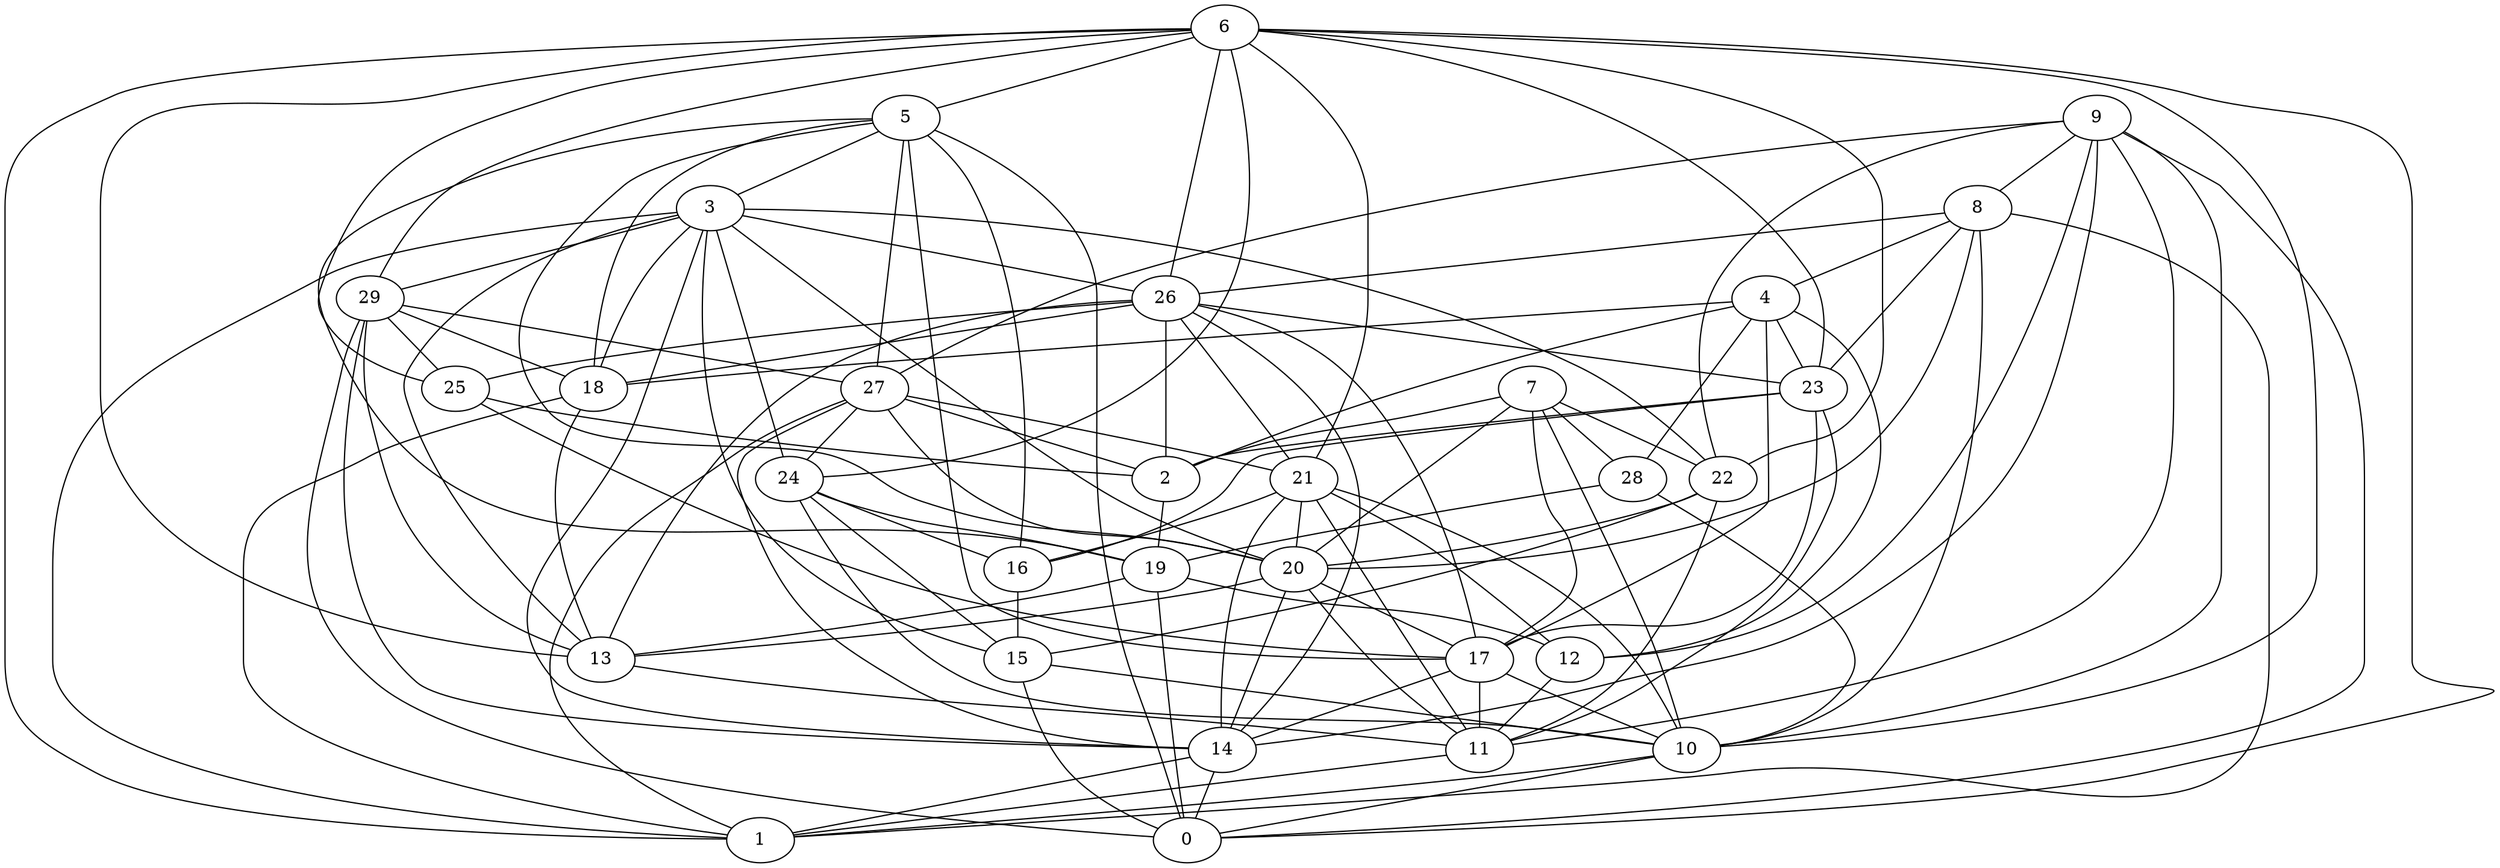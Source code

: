 digraph GG_graph {

subgraph G_graph {
edge [color = black]
"11" -> "1" [dir = none]
"18" -> "13" [dir = none]
"18" -> "1" [dir = none]
"13" -> "11" [dir = none]
"15" -> "0" [dir = none]
"29" -> "13" [dir = none]
"29" -> "18" [dir = none]
"29" -> "14" [dir = none]
"4" -> "18" [dir = none]
"4" -> "2" [dir = none]
"4" -> "28" [dir = none]
"4" -> "17" [dir = none]
"8" -> "20" [dir = none]
"8" -> "23" [dir = none]
"8" -> "4" [dir = none]
"16" -> "15" [dir = none]
"3" -> "13" [dir = none]
"3" -> "15" [dir = none]
"6" -> "5" [dir = none]
"6" -> "26" [dir = none]
"19" -> "12" [dir = none]
"26" -> "25" [dir = none]
"26" -> "14" [dir = none]
"26" -> "18" [dir = none]
"24" -> "16" [dir = none]
"24" -> "19" [dir = none]
"24" -> "15" [dir = none]
"9" -> "12" [dir = none]
"9" -> "11" [dir = none]
"9" -> "14" [dir = none]
"9" -> "22" [dir = none]
"9" -> "10" [dir = none]
"9" -> "0" [dir = none]
"9" -> "27" [dir = none]
"17" -> "14" [dir = none]
"22" -> "20" [dir = none]
"22" -> "11" [dir = none]
"27" -> "20" [dir = none]
"27" -> "24" [dir = none]
"27" -> "2" [dir = none]
"7" -> "20" [dir = none]
"7" -> "22" [dir = none]
"7" -> "17" [dir = none]
"7" -> "28" [dir = none]
"10" -> "0" [dir = none]
"5" -> "0" [dir = none]
"5" -> "19" [dir = none]
"5" -> "18" [dir = none]
"5" -> "16" [dir = none]
"23" -> "2" [dir = none]
"23" -> "11" [dir = none]
"21" -> "20" [dir = none]
"21" -> "11" [dir = none]
"21" -> "10" [dir = none]
"20" -> "13" [dir = none]
"20" -> "17" [dir = none]
"25" -> "17" [dir = none]
"2" -> "19" [dir = none]
"26" -> "17" [dir = none]
"29" -> "27" [dir = none]
"6" -> "1" [dir = none]
"9" -> "8" [dir = none]
"23" -> "16" [dir = none]
"6" -> "0" [dir = none]
"3" -> "18" [dir = none]
"26" -> "21" [dir = none]
"8" -> "10" [dir = none]
"19" -> "0" [dir = none]
"3" -> "24" [dir = none]
"29" -> "25" [dir = none]
"4" -> "12" [dir = none]
"26" -> "23" [dir = none]
"27" -> "14" [dir = none]
"19" -> "13" [dir = none]
"26" -> "13" [dir = none]
"21" -> "12" [dir = none]
"28" -> "19" [dir = none]
"7" -> "2" [dir = none]
"29" -> "0" [dir = none]
"25" -> "2" [dir = none]
"28" -> "10" [dir = none]
"6" -> "21" [dir = none]
"21" -> "14" [dir = none]
"12" -> "11" [dir = none]
"21" -> "16" [dir = none]
"6" -> "29" [dir = none]
"6" -> "10" [dir = none]
"6" -> "24" [dir = none]
"3" -> "26" [dir = none]
"5" -> "27" [dir = none]
"27" -> "1" [dir = none]
"3" -> "1" [dir = none]
"5" -> "17" [dir = none]
"6" -> "23" [dir = none]
"22" -> "15" [dir = none]
"3" -> "29" [dir = none]
"20" -> "11" [dir = none]
"26" -> "2" [dir = none]
"10" -> "1" [dir = none]
"27" -> "21" [dir = none]
"6" -> "13" [dir = none]
"3" -> "20" [dir = none]
"7" -> "10" [dir = none]
"5" -> "3" [dir = none]
"8" -> "26" [dir = none]
"3" -> "14" [dir = none]
"3" -> "22" [dir = none]
"14" -> "1" [dir = none]
"20" -> "14" [dir = none]
"6" -> "25" [dir = none]
"14" -> "0" [dir = none]
"17" -> "10" [dir = none]
"17" -> "11" [dir = none]
"8" -> "1" [dir = none]
"5" -> "20" [dir = none]
"6" -> "22" [dir = none]
"24" -> "10" [dir = none]
"15" -> "10" [dir = none]
"23" -> "17" [dir = none]
"4" -> "23" [dir = none]
}

}
